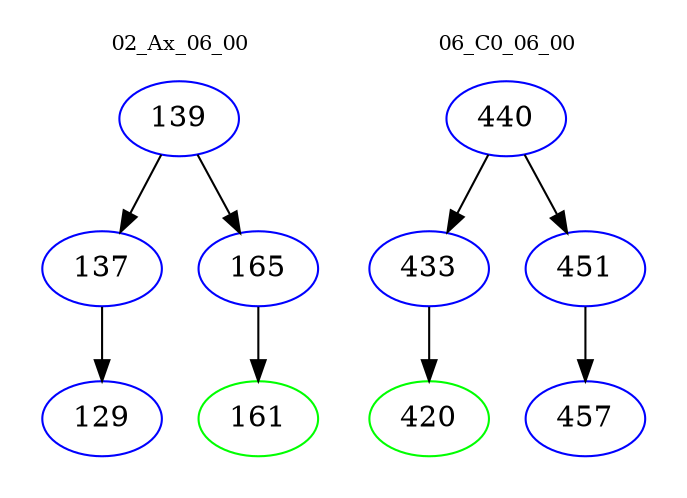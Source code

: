 digraph{
subgraph cluster_0 {
color = white
label = "02_Ax_06_00";
fontsize=10;
T0_139 [label="139", color="blue"]
T0_139 -> T0_137 [color="black"]
T0_137 [label="137", color="blue"]
T0_137 -> T0_129 [color="black"]
T0_129 [label="129", color="blue"]
T0_139 -> T0_165 [color="black"]
T0_165 [label="165", color="blue"]
T0_165 -> T0_161 [color="black"]
T0_161 [label="161", color="green"]
}
subgraph cluster_1 {
color = white
label = "06_C0_06_00";
fontsize=10;
T1_440 [label="440", color="blue"]
T1_440 -> T1_433 [color="black"]
T1_433 [label="433", color="blue"]
T1_433 -> T1_420 [color="black"]
T1_420 [label="420", color="green"]
T1_440 -> T1_451 [color="black"]
T1_451 [label="451", color="blue"]
T1_451 -> T1_457 [color="black"]
T1_457 [label="457", color="blue"]
}
}
